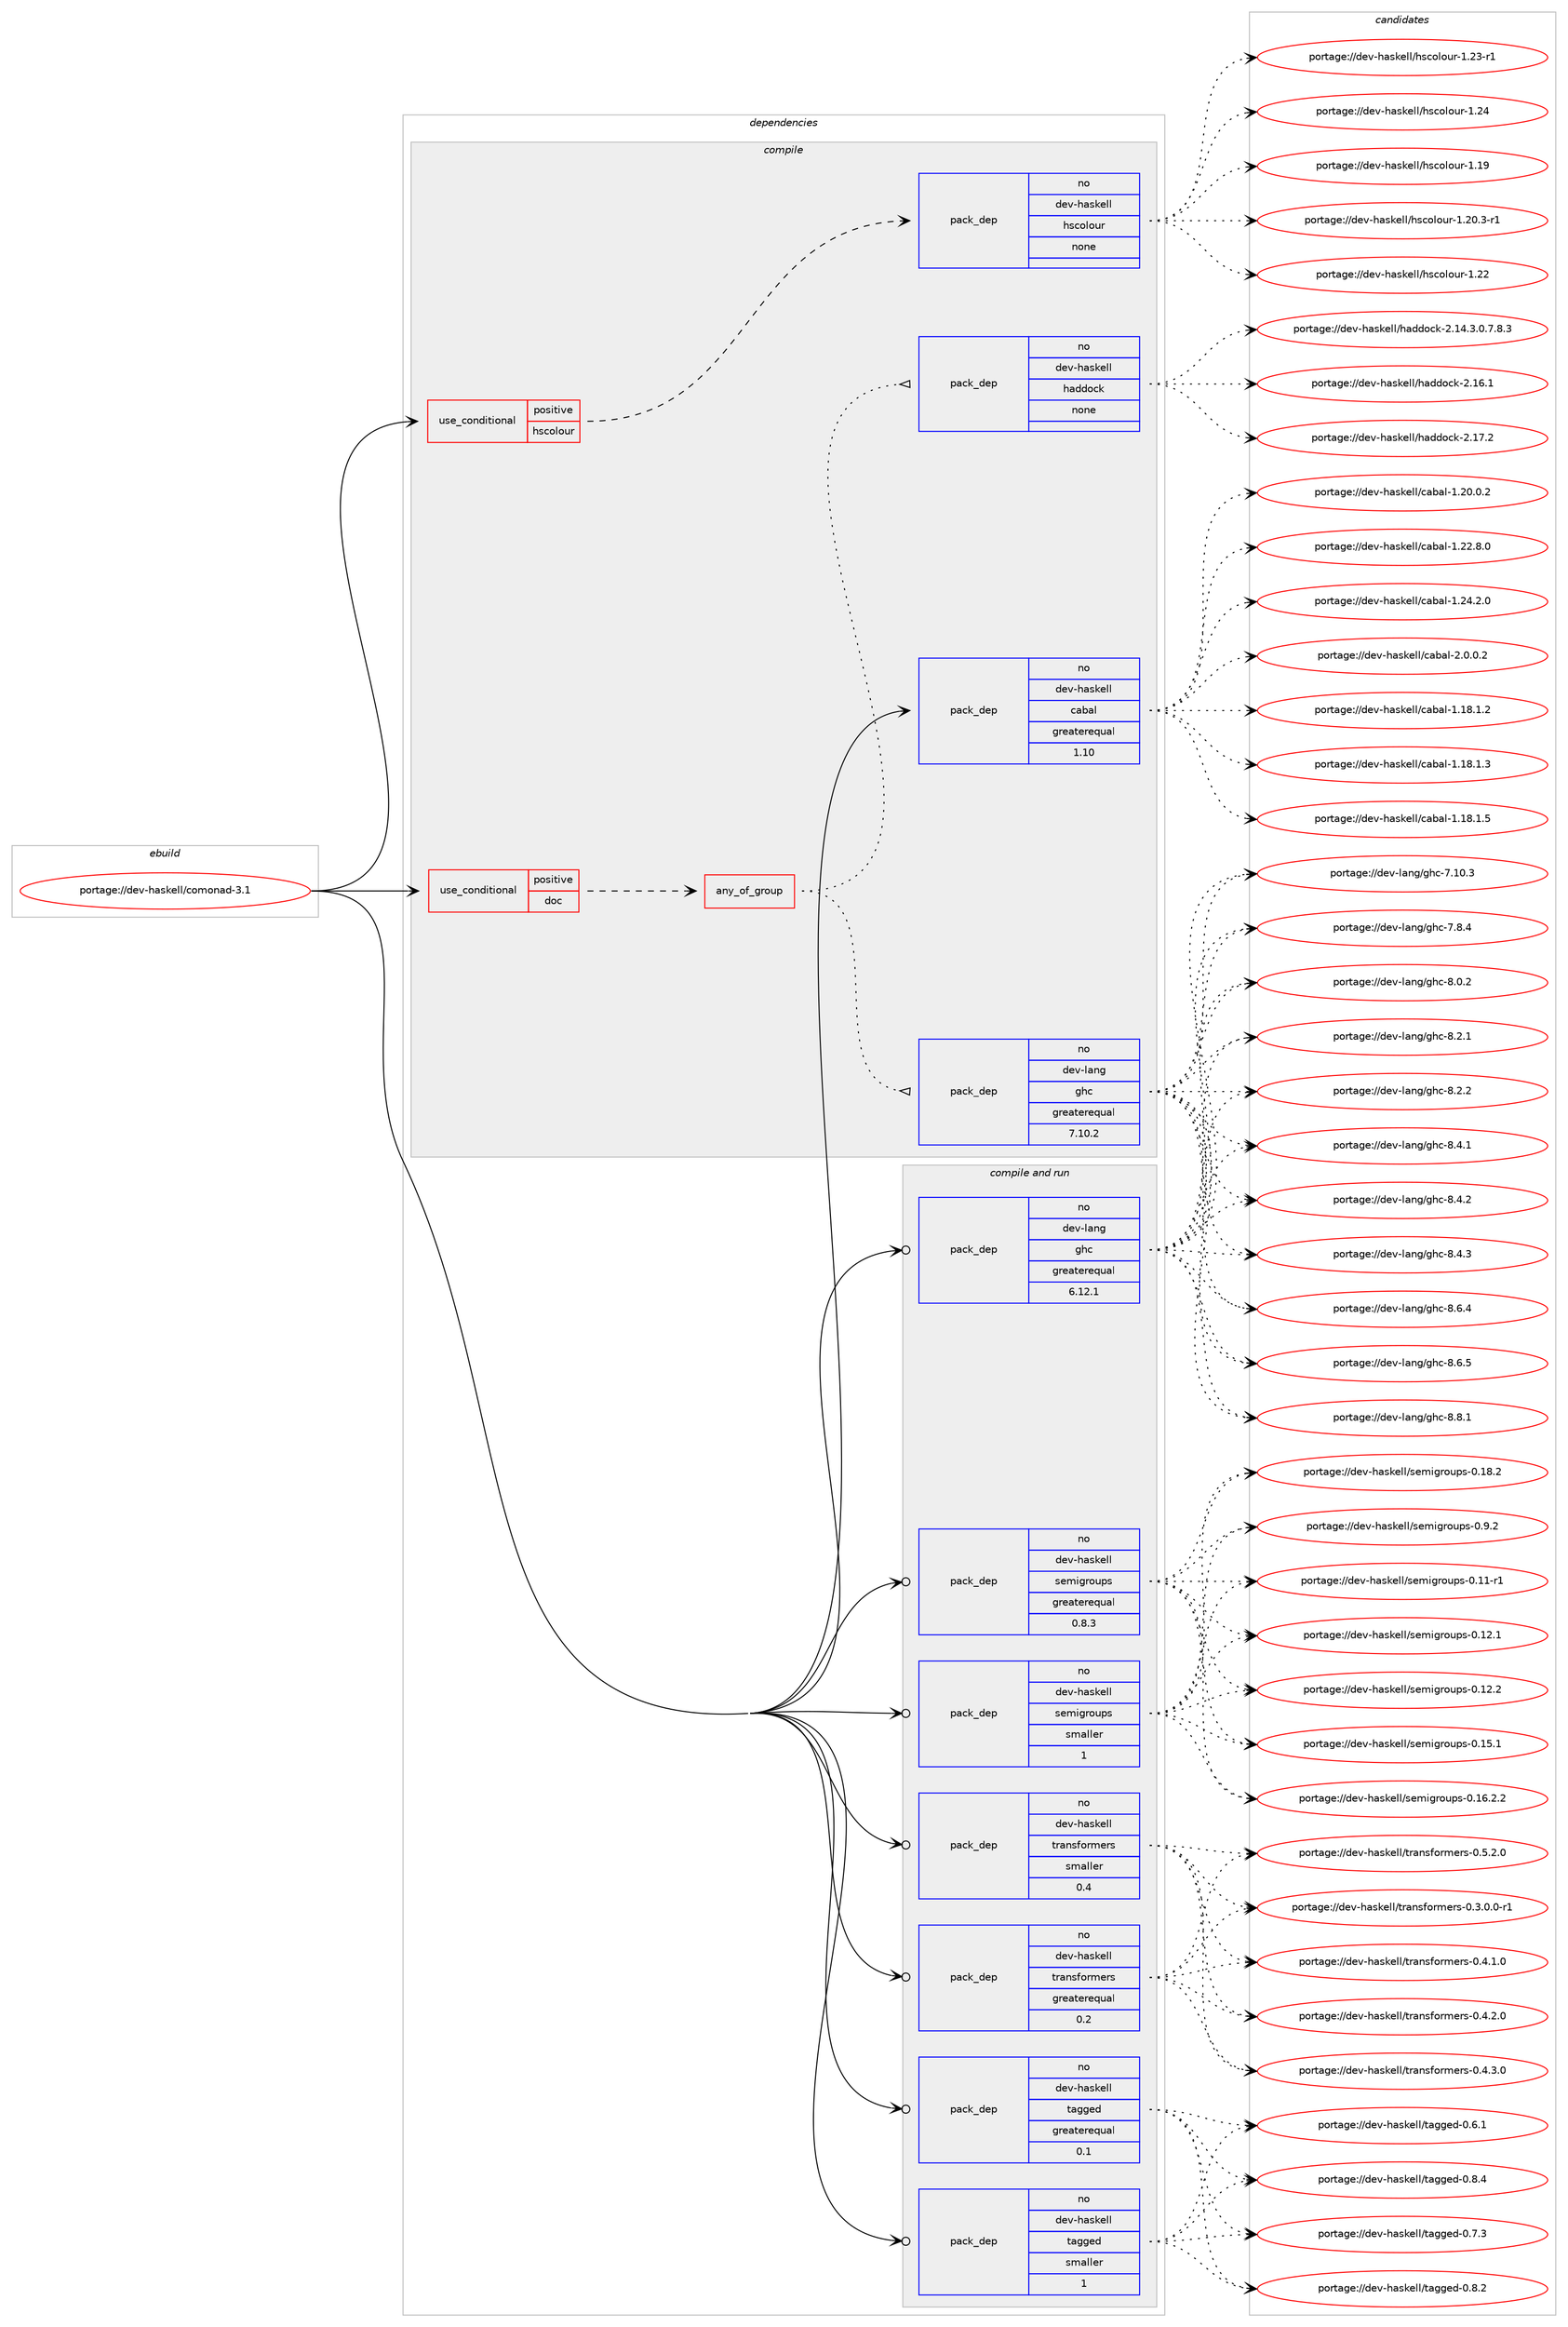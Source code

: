 digraph prolog {

# *************
# Graph options
# *************

newrank=true;
concentrate=true;
compound=true;
graph [rankdir=LR,fontname=Helvetica,fontsize=10,ranksep=1.5];#, ranksep=2.5, nodesep=0.2];
edge  [arrowhead=vee];
node  [fontname=Helvetica,fontsize=10];

# **********
# The ebuild
# **********

subgraph cluster_leftcol {
color=gray;
rank=same;
label=<<i>ebuild</i>>;
id [label="portage://dev-haskell/comonad-3.1", color=red, width=4, href="../dev-haskell/comonad-3.1.svg"];
}

# ****************
# The dependencies
# ****************

subgraph cluster_midcol {
color=gray;
label=<<i>dependencies</i>>;
subgraph cluster_compile {
fillcolor="#eeeeee";
style=filled;
label=<<i>compile</i>>;
subgraph cond14641 {
dependency64643 [label=<<TABLE BORDER="0" CELLBORDER="1" CELLSPACING="0" CELLPADDING="4"><TR><TD ROWSPAN="3" CELLPADDING="10">use_conditional</TD></TR><TR><TD>positive</TD></TR><TR><TD>doc</TD></TR></TABLE>>, shape=none, color=red];
subgraph any1479 {
dependency64644 [label=<<TABLE BORDER="0" CELLBORDER="1" CELLSPACING="0" CELLPADDING="4"><TR><TD CELLPADDING="10">any_of_group</TD></TR></TABLE>>, shape=none, color=red];subgraph pack48464 {
dependency64645 [label=<<TABLE BORDER="0" CELLBORDER="1" CELLSPACING="0" CELLPADDING="4" WIDTH="220"><TR><TD ROWSPAN="6" CELLPADDING="30">pack_dep</TD></TR><TR><TD WIDTH="110">no</TD></TR><TR><TD>dev-haskell</TD></TR><TR><TD>haddock</TD></TR><TR><TD>none</TD></TR><TR><TD></TD></TR></TABLE>>, shape=none, color=blue];
}
dependency64644:e -> dependency64645:w [weight=20,style="dotted",arrowhead="oinv"];
subgraph pack48465 {
dependency64646 [label=<<TABLE BORDER="0" CELLBORDER="1" CELLSPACING="0" CELLPADDING="4" WIDTH="220"><TR><TD ROWSPAN="6" CELLPADDING="30">pack_dep</TD></TR><TR><TD WIDTH="110">no</TD></TR><TR><TD>dev-lang</TD></TR><TR><TD>ghc</TD></TR><TR><TD>greaterequal</TD></TR><TR><TD>7.10.2</TD></TR></TABLE>>, shape=none, color=blue];
}
dependency64644:e -> dependency64646:w [weight=20,style="dotted",arrowhead="oinv"];
}
dependency64643:e -> dependency64644:w [weight=20,style="dashed",arrowhead="vee"];
}
id:e -> dependency64643:w [weight=20,style="solid",arrowhead="vee"];
subgraph cond14642 {
dependency64647 [label=<<TABLE BORDER="0" CELLBORDER="1" CELLSPACING="0" CELLPADDING="4"><TR><TD ROWSPAN="3" CELLPADDING="10">use_conditional</TD></TR><TR><TD>positive</TD></TR><TR><TD>hscolour</TD></TR></TABLE>>, shape=none, color=red];
subgraph pack48466 {
dependency64648 [label=<<TABLE BORDER="0" CELLBORDER="1" CELLSPACING="0" CELLPADDING="4" WIDTH="220"><TR><TD ROWSPAN="6" CELLPADDING="30">pack_dep</TD></TR><TR><TD WIDTH="110">no</TD></TR><TR><TD>dev-haskell</TD></TR><TR><TD>hscolour</TD></TR><TR><TD>none</TD></TR><TR><TD></TD></TR></TABLE>>, shape=none, color=blue];
}
dependency64647:e -> dependency64648:w [weight=20,style="dashed",arrowhead="vee"];
}
id:e -> dependency64647:w [weight=20,style="solid",arrowhead="vee"];
subgraph pack48467 {
dependency64649 [label=<<TABLE BORDER="0" CELLBORDER="1" CELLSPACING="0" CELLPADDING="4" WIDTH="220"><TR><TD ROWSPAN="6" CELLPADDING="30">pack_dep</TD></TR><TR><TD WIDTH="110">no</TD></TR><TR><TD>dev-haskell</TD></TR><TR><TD>cabal</TD></TR><TR><TD>greaterequal</TD></TR><TR><TD>1.10</TD></TR></TABLE>>, shape=none, color=blue];
}
id:e -> dependency64649:w [weight=20,style="solid",arrowhead="vee"];
}
subgraph cluster_compileandrun {
fillcolor="#eeeeee";
style=filled;
label=<<i>compile and run</i>>;
subgraph pack48468 {
dependency64650 [label=<<TABLE BORDER="0" CELLBORDER="1" CELLSPACING="0" CELLPADDING="4" WIDTH="220"><TR><TD ROWSPAN="6" CELLPADDING="30">pack_dep</TD></TR><TR><TD WIDTH="110">no</TD></TR><TR><TD>dev-haskell</TD></TR><TR><TD>semigroups</TD></TR><TR><TD>greaterequal</TD></TR><TR><TD>0.8.3</TD></TR></TABLE>>, shape=none, color=blue];
}
id:e -> dependency64650:w [weight=20,style="solid",arrowhead="odotvee"];
subgraph pack48469 {
dependency64651 [label=<<TABLE BORDER="0" CELLBORDER="1" CELLSPACING="0" CELLPADDING="4" WIDTH="220"><TR><TD ROWSPAN="6" CELLPADDING="30">pack_dep</TD></TR><TR><TD WIDTH="110">no</TD></TR><TR><TD>dev-haskell</TD></TR><TR><TD>semigroups</TD></TR><TR><TD>smaller</TD></TR><TR><TD>1</TD></TR></TABLE>>, shape=none, color=blue];
}
id:e -> dependency64651:w [weight=20,style="solid",arrowhead="odotvee"];
subgraph pack48470 {
dependency64652 [label=<<TABLE BORDER="0" CELLBORDER="1" CELLSPACING="0" CELLPADDING="4" WIDTH="220"><TR><TD ROWSPAN="6" CELLPADDING="30">pack_dep</TD></TR><TR><TD WIDTH="110">no</TD></TR><TR><TD>dev-haskell</TD></TR><TR><TD>tagged</TD></TR><TR><TD>greaterequal</TD></TR><TR><TD>0.1</TD></TR></TABLE>>, shape=none, color=blue];
}
id:e -> dependency64652:w [weight=20,style="solid",arrowhead="odotvee"];
subgraph pack48471 {
dependency64653 [label=<<TABLE BORDER="0" CELLBORDER="1" CELLSPACING="0" CELLPADDING="4" WIDTH="220"><TR><TD ROWSPAN="6" CELLPADDING="30">pack_dep</TD></TR><TR><TD WIDTH="110">no</TD></TR><TR><TD>dev-haskell</TD></TR><TR><TD>tagged</TD></TR><TR><TD>smaller</TD></TR><TR><TD>1</TD></TR></TABLE>>, shape=none, color=blue];
}
id:e -> dependency64653:w [weight=20,style="solid",arrowhead="odotvee"];
subgraph pack48472 {
dependency64654 [label=<<TABLE BORDER="0" CELLBORDER="1" CELLSPACING="0" CELLPADDING="4" WIDTH="220"><TR><TD ROWSPAN="6" CELLPADDING="30">pack_dep</TD></TR><TR><TD WIDTH="110">no</TD></TR><TR><TD>dev-haskell</TD></TR><TR><TD>transformers</TD></TR><TR><TD>greaterequal</TD></TR><TR><TD>0.2</TD></TR></TABLE>>, shape=none, color=blue];
}
id:e -> dependency64654:w [weight=20,style="solid",arrowhead="odotvee"];
subgraph pack48473 {
dependency64655 [label=<<TABLE BORDER="0" CELLBORDER="1" CELLSPACING="0" CELLPADDING="4" WIDTH="220"><TR><TD ROWSPAN="6" CELLPADDING="30">pack_dep</TD></TR><TR><TD WIDTH="110">no</TD></TR><TR><TD>dev-haskell</TD></TR><TR><TD>transformers</TD></TR><TR><TD>smaller</TD></TR><TR><TD>0.4</TD></TR></TABLE>>, shape=none, color=blue];
}
id:e -> dependency64655:w [weight=20,style="solid",arrowhead="odotvee"];
subgraph pack48474 {
dependency64656 [label=<<TABLE BORDER="0" CELLBORDER="1" CELLSPACING="0" CELLPADDING="4" WIDTH="220"><TR><TD ROWSPAN="6" CELLPADDING="30">pack_dep</TD></TR><TR><TD WIDTH="110">no</TD></TR><TR><TD>dev-lang</TD></TR><TR><TD>ghc</TD></TR><TR><TD>greaterequal</TD></TR><TR><TD>6.12.1</TD></TR></TABLE>>, shape=none, color=blue];
}
id:e -> dependency64656:w [weight=20,style="solid",arrowhead="odotvee"];
}
subgraph cluster_run {
fillcolor="#eeeeee";
style=filled;
label=<<i>run</i>>;
}
}

# **************
# The candidates
# **************

subgraph cluster_choices {
rank=same;
color=gray;
label=<<i>candidates</i>>;

subgraph choice48464 {
color=black;
nodesep=1;
choiceportage1001011184510497115107101108108471049710010011199107455046495246514648465546564651 [label="portage://dev-haskell/haddock-2.14.3.0.7.8.3", color=red, width=4,href="../dev-haskell/haddock-2.14.3.0.7.8.3.svg"];
choiceportage100101118451049711510710110810847104971001001119910745504649544649 [label="portage://dev-haskell/haddock-2.16.1", color=red, width=4,href="../dev-haskell/haddock-2.16.1.svg"];
choiceportage100101118451049711510710110810847104971001001119910745504649554650 [label="portage://dev-haskell/haddock-2.17.2", color=red, width=4,href="../dev-haskell/haddock-2.17.2.svg"];
dependency64645:e -> choiceportage1001011184510497115107101108108471049710010011199107455046495246514648465546564651:w [style=dotted,weight="100"];
dependency64645:e -> choiceportage100101118451049711510710110810847104971001001119910745504649544649:w [style=dotted,weight="100"];
dependency64645:e -> choiceportage100101118451049711510710110810847104971001001119910745504649554650:w [style=dotted,weight="100"];
}
subgraph choice48465 {
color=black;
nodesep=1;
choiceportage1001011184510897110103471031049945554649484651 [label="portage://dev-lang/ghc-7.10.3", color=red, width=4,href="../dev-lang/ghc-7.10.3.svg"];
choiceportage10010111845108971101034710310499455546564652 [label="portage://dev-lang/ghc-7.8.4", color=red, width=4,href="../dev-lang/ghc-7.8.4.svg"];
choiceportage10010111845108971101034710310499455646484650 [label="portage://dev-lang/ghc-8.0.2", color=red, width=4,href="../dev-lang/ghc-8.0.2.svg"];
choiceportage10010111845108971101034710310499455646504649 [label="portage://dev-lang/ghc-8.2.1", color=red, width=4,href="../dev-lang/ghc-8.2.1.svg"];
choiceportage10010111845108971101034710310499455646504650 [label="portage://dev-lang/ghc-8.2.2", color=red, width=4,href="../dev-lang/ghc-8.2.2.svg"];
choiceportage10010111845108971101034710310499455646524649 [label="portage://dev-lang/ghc-8.4.1", color=red, width=4,href="../dev-lang/ghc-8.4.1.svg"];
choiceportage10010111845108971101034710310499455646524650 [label="portage://dev-lang/ghc-8.4.2", color=red, width=4,href="../dev-lang/ghc-8.4.2.svg"];
choiceportage10010111845108971101034710310499455646524651 [label="portage://dev-lang/ghc-8.4.3", color=red, width=4,href="../dev-lang/ghc-8.4.3.svg"];
choiceportage10010111845108971101034710310499455646544652 [label="portage://dev-lang/ghc-8.6.4", color=red, width=4,href="../dev-lang/ghc-8.6.4.svg"];
choiceportage10010111845108971101034710310499455646544653 [label="portage://dev-lang/ghc-8.6.5", color=red, width=4,href="../dev-lang/ghc-8.6.5.svg"];
choiceportage10010111845108971101034710310499455646564649 [label="portage://dev-lang/ghc-8.8.1", color=red, width=4,href="../dev-lang/ghc-8.8.1.svg"];
dependency64646:e -> choiceportage1001011184510897110103471031049945554649484651:w [style=dotted,weight="100"];
dependency64646:e -> choiceportage10010111845108971101034710310499455546564652:w [style=dotted,weight="100"];
dependency64646:e -> choiceportage10010111845108971101034710310499455646484650:w [style=dotted,weight="100"];
dependency64646:e -> choiceportage10010111845108971101034710310499455646504649:w [style=dotted,weight="100"];
dependency64646:e -> choiceportage10010111845108971101034710310499455646504650:w [style=dotted,weight="100"];
dependency64646:e -> choiceportage10010111845108971101034710310499455646524649:w [style=dotted,weight="100"];
dependency64646:e -> choiceportage10010111845108971101034710310499455646524650:w [style=dotted,weight="100"];
dependency64646:e -> choiceportage10010111845108971101034710310499455646524651:w [style=dotted,weight="100"];
dependency64646:e -> choiceportage10010111845108971101034710310499455646544652:w [style=dotted,weight="100"];
dependency64646:e -> choiceportage10010111845108971101034710310499455646544653:w [style=dotted,weight="100"];
dependency64646:e -> choiceportage10010111845108971101034710310499455646564649:w [style=dotted,weight="100"];
}
subgraph choice48466 {
color=black;
nodesep=1;
choiceportage100101118451049711510710110810847104115991111081111171144549464957 [label="portage://dev-haskell/hscolour-1.19", color=red, width=4,href="../dev-haskell/hscolour-1.19.svg"];
choiceportage10010111845104971151071011081084710411599111108111117114454946504846514511449 [label="portage://dev-haskell/hscolour-1.20.3-r1", color=red, width=4,href="../dev-haskell/hscolour-1.20.3-r1.svg"];
choiceportage100101118451049711510710110810847104115991111081111171144549465050 [label="portage://dev-haskell/hscolour-1.22", color=red, width=4,href="../dev-haskell/hscolour-1.22.svg"];
choiceportage1001011184510497115107101108108471041159911110811111711445494650514511449 [label="portage://dev-haskell/hscolour-1.23-r1", color=red, width=4,href="../dev-haskell/hscolour-1.23-r1.svg"];
choiceportage100101118451049711510710110810847104115991111081111171144549465052 [label="portage://dev-haskell/hscolour-1.24", color=red, width=4,href="../dev-haskell/hscolour-1.24.svg"];
dependency64648:e -> choiceportage100101118451049711510710110810847104115991111081111171144549464957:w [style=dotted,weight="100"];
dependency64648:e -> choiceportage10010111845104971151071011081084710411599111108111117114454946504846514511449:w [style=dotted,weight="100"];
dependency64648:e -> choiceportage100101118451049711510710110810847104115991111081111171144549465050:w [style=dotted,weight="100"];
dependency64648:e -> choiceportage1001011184510497115107101108108471041159911110811111711445494650514511449:w [style=dotted,weight="100"];
dependency64648:e -> choiceportage100101118451049711510710110810847104115991111081111171144549465052:w [style=dotted,weight="100"];
}
subgraph choice48467 {
color=black;
nodesep=1;
choiceportage10010111845104971151071011081084799979897108454946495646494650 [label="portage://dev-haskell/cabal-1.18.1.2", color=red, width=4,href="../dev-haskell/cabal-1.18.1.2.svg"];
choiceportage10010111845104971151071011081084799979897108454946495646494651 [label="portage://dev-haskell/cabal-1.18.1.3", color=red, width=4,href="../dev-haskell/cabal-1.18.1.3.svg"];
choiceportage10010111845104971151071011081084799979897108454946495646494653 [label="portage://dev-haskell/cabal-1.18.1.5", color=red, width=4,href="../dev-haskell/cabal-1.18.1.5.svg"];
choiceportage10010111845104971151071011081084799979897108454946504846484650 [label="portage://dev-haskell/cabal-1.20.0.2", color=red, width=4,href="../dev-haskell/cabal-1.20.0.2.svg"];
choiceportage10010111845104971151071011081084799979897108454946505046564648 [label="portage://dev-haskell/cabal-1.22.8.0", color=red, width=4,href="../dev-haskell/cabal-1.22.8.0.svg"];
choiceportage10010111845104971151071011081084799979897108454946505246504648 [label="portage://dev-haskell/cabal-1.24.2.0", color=red, width=4,href="../dev-haskell/cabal-1.24.2.0.svg"];
choiceportage100101118451049711510710110810847999798971084550464846484650 [label="portage://dev-haskell/cabal-2.0.0.2", color=red, width=4,href="../dev-haskell/cabal-2.0.0.2.svg"];
dependency64649:e -> choiceportage10010111845104971151071011081084799979897108454946495646494650:w [style=dotted,weight="100"];
dependency64649:e -> choiceportage10010111845104971151071011081084799979897108454946495646494651:w [style=dotted,weight="100"];
dependency64649:e -> choiceportage10010111845104971151071011081084799979897108454946495646494653:w [style=dotted,weight="100"];
dependency64649:e -> choiceportage10010111845104971151071011081084799979897108454946504846484650:w [style=dotted,weight="100"];
dependency64649:e -> choiceportage10010111845104971151071011081084799979897108454946505046564648:w [style=dotted,weight="100"];
dependency64649:e -> choiceportage10010111845104971151071011081084799979897108454946505246504648:w [style=dotted,weight="100"];
dependency64649:e -> choiceportage100101118451049711510710110810847999798971084550464846484650:w [style=dotted,weight="100"];
}
subgraph choice48468 {
color=black;
nodesep=1;
choiceportage10010111845104971151071011081084711510110910510311411111711211545484649494511449 [label="portage://dev-haskell/semigroups-0.11-r1", color=red, width=4,href="../dev-haskell/semigroups-0.11-r1.svg"];
choiceportage10010111845104971151071011081084711510110910510311411111711211545484649504649 [label="portage://dev-haskell/semigroups-0.12.1", color=red, width=4,href="../dev-haskell/semigroups-0.12.1.svg"];
choiceportage10010111845104971151071011081084711510110910510311411111711211545484649504650 [label="portage://dev-haskell/semigroups-0.12.2", color=red, width=4,href="../dev-haskell/semigroups-0.12.2.svg"];
choiceportage10010111845104971151071011081084711510110910510311411111711211545484649534649 [label="portage://dev-haskell/semigroups-0.15.1", color=red, width=4,href="../dev-haskell/semigroups-0.15.1.svg"];
choiceportage100101118451049711510710110810847115101109105103114111117112115454846495446504650 [label="portage://dev-haskell/semigroups-0.16.2.2", color=red, width=4,href="../dev-haskell/semigroups-0.16.2.2.svg"];
choiceportage10010111845104971151071011081084711510110910510311411111711211545484649564650 [label="portage://dev-haskell/semigroups-0.18.2", color=red, width=4,href="../dev-haskell/semigroups-0.18.2.svg"];
choiceportage100101118451049711510710110810847115101109105103114111117112115454846574650 [label="portage://dev-haskell/semigroups-0.9.2", color=red, width=4,href="../dev-haskell/semigroups-0.9.2.svg"];
dependency64650:e -> choiceportage10010111845104971151071011081084711510110910510311411111711211545484649494511449:w [style=dotted,weight="100"];
dependency64650:e -> choiceportage10010111845104971151071011081084711510110910510311411111711211545484649504649:w [style=dotted,weight="100"];
dependency64650:e -> choiceportage10010111845104971151071011081084711510110910510311411111711211545484649504650:w [style=dotted,weight="100"];
dependency64650:e -> choiceportage10010111845104971151071011081084711510110910510311411111711211545484649534649:w [style=dotted,weight="100"];
dependency64650:e -> choiceportage100101118451049711510710110810847115101109105103114111117112115454846495446504650:w [style=dotted,weight="100"];
dependency64650:e -> choiceportage10010111845104971151071011081084711510110910510311411111711211545484649564650:w [style=dotted,weight="100"];
dependency64650:e -> choiceportage100101118451049711510710110810847115101109105103114111117112115454846574650:w [style=dotted,weight="100"];
}
subgraph choice48469 {
color=black;
nodesep=1;
choiceportage10010111845104971151071011081084711510110910510311411111711211545484649494511449 [label="portage://dev-haskell/semigroups-0.11-r1", color=red, width=4,href="../dev-haskell/semigroups-0.11-r1.svg"];
choiceportage10010111845104971151071011081084711510110910510311411111711211545484649504649 [label="portage://dev-haskell/semigroups-0.12.1", color=red, width=4,href="../dev-haskell/semigroups-0.12.1.svg"];
choiceportage10010111845104971151071011081084711510110910510311411111711211545484649504650 [label="portage://dev-haskell/semigroups-0.12.2", color=red, width=4,href="../dev-haskell/semigroups-0.12.2.svg"];
choiceportage10010111845104971151071011081084711510110910510311411111711211545484649534649 [label="portage://dev-haskell/semigroups-0.15.1", color=red, width=4,href="../dev-haskell/semigroups-0.15.1.svg"];
choiceportage100101118451049711510710110810847115101109105103114111117112115454846495446504650 [label="portage://dev-haskell/semigroups-0.16.2.2", color=red, width=4,href="../dev-haskell/semigroups-0.16.2.2.svg"];
choiceportage10010111845104971151071011081084711510110910510311411111711211545484649564650 [label="portage://dev-haskell/semigroups-0.18.2", color=red, width=4,href="../dev-haskell/semigroups-0.18.2.svg"];
choiceportage100101118451049711510710110810847115101109105103114111117112115454846574650 [label="portage://dev-haskell/semigroups-0.9.2", color=red, width=4,href="../dev-haskell/semigroups-0.9.2.svg"];
dependency64651:e -> choiceportage10010111845104971151071011081084711510110910510311411111711211545484649494511449:w [style=dotted,weight="100"];
dependency64651:e -> choiceportage10010111845104971151071011081084711510110910510311411111711211545484649504649:w [style=dotted,weight="100"];
dependency64651:e -> choiceportage10010111845104971151071011081084711510110910510311411111711211545484649504650:w [style=dotted,weight="100"];
dependency64651:e -> choiceportage10010111845104971151071011081084711510110910510311411111711211545484649534649:w [style=dotted,weight="100"];
dependency64651:e -> choiceportage100101118451049711510710110810847115101109105103114111117112115454846495446504650:w [style=dotted,weight="100"];
dependency64651:e -> choiceportage10010111845104971151071011081084711510110910510311411111711211545484649564650:w [style=dotted,weight="100"];
dependency64651:e -> choiceportage100101118451049711510710110810847115101109105103114111117112115454846574650:w [style=dotted,weight="100"];
}
subgraph choice48470 {
color=black;
nodesep=1;
choiceportage10010111845104971151071011081084711697103103101100454846544649 [label="portage://dev-haskell/tagged-0.6.1", color=red, width=4,href="../dev-haskell/tagged-0.6.1.svg"];
choiceportage10010111845104971151071011081084711697103103101100454846554651 [label="portage://dev-haskell/tagged-0.7.3", color=red, width=4,href="../dev-haskell/tagged-0.7.3.svg"];
choiceportage10010111845104971151071011081084711697103103101100454846564650 [label="portage://dev-haskell/tagged-0.8.2", color=red, width=4,href="../dev-haskell/tagged-0.8.2.svg"];
choiceportage10010111845104971151071011081084711697103103101100454846564652 [label="portage://dev-haskell/tagged-0.8.4", color=red, width=4,href="../dev-haskell/tagged-0.8.4.svg"];
dependency64652:e -> choiceportage10010111845104971151071011081084711697103103101100454846544649:w [style=dotted,weight="100"];
dependency64652:e -> choiceportage10010111845104971151071011081084711697103103101100454846554651:w [style=dotted,weight="100"];
dependency64652:e -> choiceportage10010111845104971151071011081084711697103103101100454846564650:w [style=dotted,weight="100"];
dependency64652:e -> choiceportage10010111845104971151071011081084711697103103101100454846564652:w [style=dotted,weight="100"];
}
subgraph choice48471 {
color=black;
nodesep=1;
choiceportage10010111845104971151071011081084711697103103101100454846544649 [label="portage://dev-haskell/tagged-0.6.1", color=red, width=4,href="../dev-haskell/tagged-0.6.1.svg"];
choiceportage10010111845104971151071011081084711697103103101100454846554651 [label="portage://dev-haskell/tagged-0.7.3", color=red, width=4,href="../dev-haskell/tagged-0.7.3.svg"];
choiceportage10010111845104971151071011081084711697103103101100454846564650 [label="portage://dev-haskell/tagged-0.8.2", color=red, width=4,href="../dev-haskell/tagged-0.8.2.svg"];
choiceportage10010111845104971151071011081084711697103103101100454846564652 [label="portage://dev-haskell/tagged-0.8.4", color=red, width=4,href="../dev-haskell/tagged-0.8.4.svg"];
dependency64653:e -> choiceportage10010111845104971151071011081084711697103103101100454846544649:w [style=dotted,weight="100"];
dependency64653:e -> choiceportage10010111845104971151071011081084711697103103101100454846554651:w [style=dotted,weight="100"];
dependency64653:e -> choiceportage10010111845104971151071011081084711697103103101100454846564650:w [style=dotted,weight="100"];
dependency64653:e -> choiceportage10010111845104971151071011081084711697103103101100454846564652:w [style=dotted,weight="100"];
}
subgraph choice48472 {
color=black;
nodesep=1;
choiceportage1001011184510497115107101108108471161149711011510211111410910111411545484651464846484511449 [label="portage://dev-haskell/transformers-0.3.0.0-r1", color=red, width=4,href="../dev-haskell/transformers-0.3.0.0-r1.svg"];
choiceportage100101118451049711510710110810847116114971101151021111141091011141154548465246494648 [label="portage://dev-haskell/transformers-0.4.1.0", color=red, width=4,href="../dev-haskell/transformers-0.4.1.0.svg"];
choiceportage100101118451049711510710110810847116114971101151021111141091011141154548465246504648 [label="portage://dev-haskell/transformers-0.4.2.0", color=red, width=4,href="../dev-haskell/transformers-0.4.2.0.svg"];
choiceportage100101118451049711510710110810847116114971101151021111141091011141154548465246514648 [label="portage://dev-haskell/transformers-0.4.3.0", color=red, width=4,href="../dev-haskell/transformers-0.4.3.0.svg"];
choiceportage100101118451049711510710110810847116114971101151021111141091011141154548465346504648 [label="portage://dev-haskell/transformers-0.5.2.0", color=red, width=4,href="../dev-haskell/transformers-0.5.2.0.svg"];
dependency64654:e -> choiceportage1001011184510497115107101108108471161149711011510211111410910111411545484651464846484511449:w [style=dotted,weight="100"];
dependency64654:e -> choiceportage100101118451049711510710110810847116114971101151021111141091011141154548465246494648:w [style=dotted,weight="100"];
dependency64654:e -> choiceportage100101118451049711510710110810847116114971101151021111141091011141154548465246504648:w [style=dotted,weight="100"];
dependency64654:e -> choiceportage100101118451049711510710110810847116114971101151021111141091011141154548465246514648:w [style=dotted,weight="100"];
dependency64654:e -> choiceportage100101118451049711510710110810847116114971101151021111141091011141154548465346504648:w [style=dotted,weight="100"];
}
subgraph choice48473 {
color=black;
nodesep=1;
choiceportage1001011184510497115107101108108471161149711011510211111410910111411545484651464846484511449 [label="portage://dev-haskell/transformers-0.3.0.0-r1", color=red, width=4,href="../dev-haskell/transformers-0.3.0.0-r1.svg"];
choiceportage100101118451049711510710110810847116114971101151021111141091011141154548465246494648 [label="portage://dev-haskell/transformers-0.4.1.0", color=red, width=4,href="../dev-haskell/transformers-0.4.1.0.svg"];
choiceportage100101118451049711510710110810847116114971101151021111141091011141154548465246504648 [label="portage://dev-haskell/transformers-0.4.2.0", color=red, width=4,href="../dev-haskell/transformers-0.4.2.0.svg"];
choiceportage100101118451049711510710110810847116114971101151021111141091011141154548465246514648 [label="portage://dev-haskell/transformers-0.4.3.0", color=red, width=4,href="../dev-haskell/transformers-0.4.3.0.svg"];
choiceportage100101118451049711510710110810847116114971101151021111141091011141154548465346504648 [label="portage://dev-haskell/transformers-0.5.2.0", color=red, width=4,href="../dev-haskell/transformers-0.5.2.0.svg"];
dependency64655:e -> choiceportage1001011184510497115107101108108471161149711011510211111410910111411545484651464846484511449:w [style=dotted,weight="100"];
dependency64655:e -> choiceportage100101118451049711510710110810847116114971101151021111141091011141154548465246494648:w [style=dotted,weight="100"];
dependency64655:e -> choiceportage100101118451049711510710110810847116114971101151021111141091011141154548465246504648:w [style=dotted,weight="100"];
dependency64655:e -> choiceportage100101118451049711510710110810847116114971101151021111141091011141154548465246514648:w [style=dotted,weight="100"];
dependency64655:e -> choiceportage100101118451049711510710110810847116114971101151021111141091011141154548465346504648:w [style=dotted,weight="100"];
}
subgraph choice48474 {
color=black;
nodesep=1;
choiceportage1001011184510897110103471031049945554649484651 [label="portage://dev-lang/ghc-7.10.3", color=red, width=4,href="../dev-lang/ghc-7.10.3.svg"];
choiceportage10010111845108971101034710310499455546564652 [label="portage://dev-lang/ghc-7.8.4", color=red, width=4,href="../dev-lang/ghc-7.8.4.svg"];
choiceportage10010111845108971101034710310499455646484650 [label="portage://dev-lang/ghc-8.0.2", color=red, width=4,href="../dev-lang/ghc-8.0.2.svg"];
choiceportage10010111845108971101034710310499455646504649 [label="portage://dev-lang/ghc-8.2.1", color=red, width=4,href="../dev-lang/ghc-8.2.1.svg"];
choiceportage10010111845108971101034710310499455646504650 [label="portage://dev-lang/ghc-8.2.2", color=red, width=4,href="../dev-lang/ghc-8.2.2.svg"];
choiceportage10010111845108971101034710310499455646524649 [label="portage://dev-lang/ghc-8.4.1", color=red, width=4,href="../dev-lang/ghc-8.4.1.svg"];
choiceportage10010111845108971101034710310499455646524650 [label="portage://dev-lang/ghc-8.4.2", color=red, width=4,href="../dev-lang/ghc-8.4.2.svg"];
choiceportage10010111845108971101034710310499455646524651 [label="portage://dev-lang/ghc-8.4.3", color=red, width=4,href="../dev-lang/ghc-8.4.3.svg"];
choiceportage10010111845108971101034710310499455646544652 [label="portage://dev-lang/ghc-8.6.4", color=red, width=4,href="../dev-lang/ghc-8.6.4.svg"];
choiceportage10010111845108971101034710310499455646544653 [label="portage://dev-lang/ghc-8.6.5", color=red, width=4,href="../dev-lang/ghc-8.6.5.svg"];
choiceportage10010111845108971101034710310499455646564649 [label="portage://dev-lang/ghc-8.8.1", color=red, width=4,href="../dev-lang/ghc-8.8.1.svg"];
dependency64656:e -> choiceportage1001011184510897110103471031049945554649484651:w [style=dotted,weight="100"];
dependency64656:e -> choiceportage10010111845108971101034710310499455546564652:w [style=dotted,weight="100"];
dependency64656:e -> choiceportage10010111845108971101034710310499455646484650:w [style=dotted,weight="100"];
dependency64656:e -> choiceportage10010111845108971101034710310499455646504649:w [style=dotted,weight="100"];
dependency64656:e -> choiceportage10010111845108971101034710310499455646504650:w [style=dotted,weight="100"];
dependency64656:e -> choiceportage10010111845108971101034710310499455646524649:w [style=dotted,weight="100"];
dependency64656:e -> choiceportage10010111845108971101034710310499455646524650:w [style=dotted,weight="100"];
dependency64656:e -> choiceportage10010111845108971101034710310499455646524651:w [style=dotted,weight="100"];
dependency64656:e -> choiceportage10010111845108971101034710310499455646544652:w [style=dotted,weight="100"];
dependency64656:e -> choiceportage10010111845108971101034710310499455646544653:w [style=dotted,weight="100"];
dependency64656:e -> choiceportage10010111845108971101034710310499455646564649:w [style=dotted,weight="100"];
}
}

}
